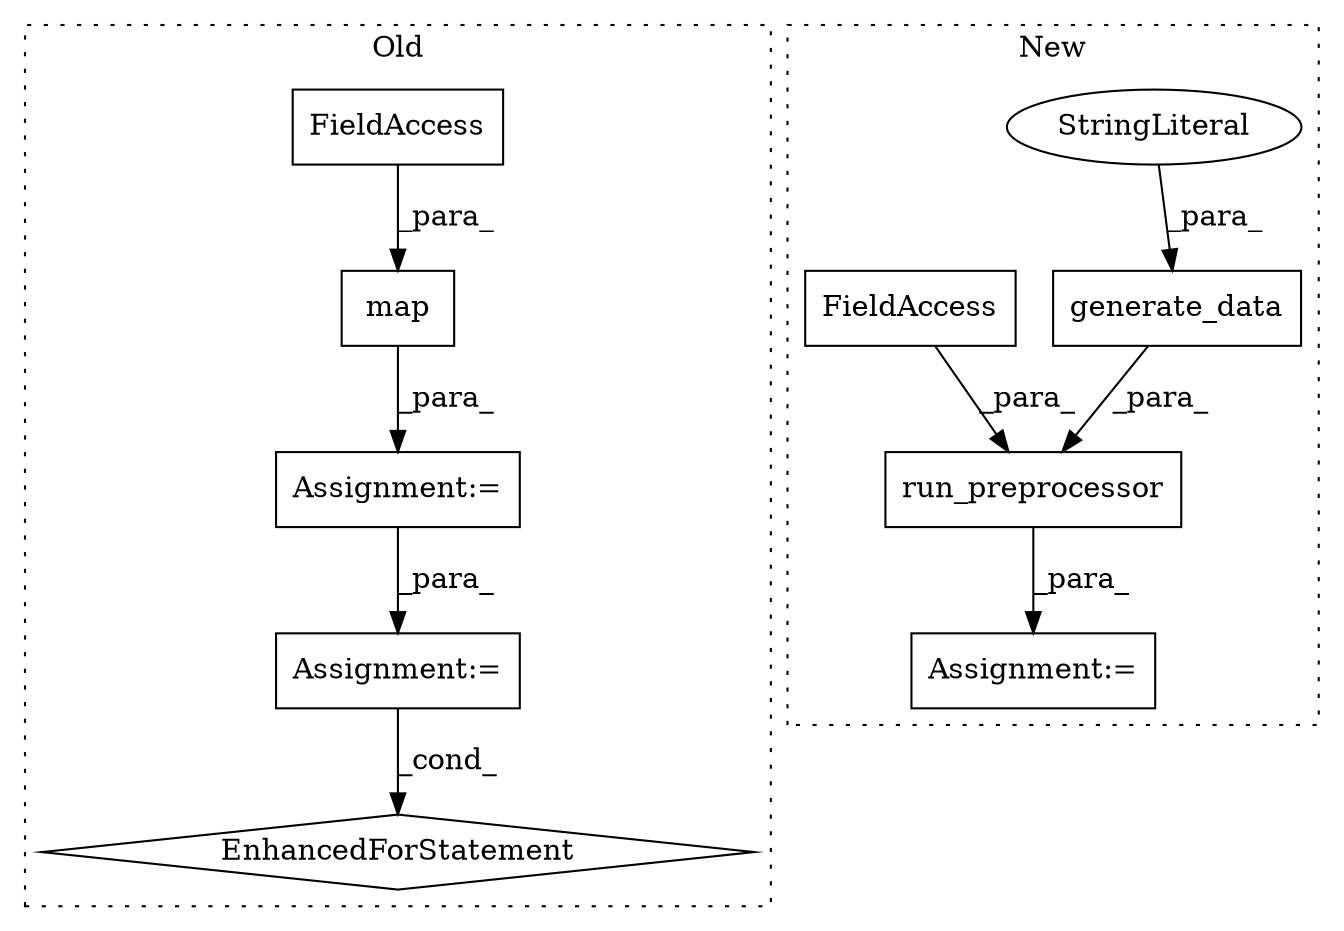 digraph G {
subgraph cluster0 {
1 [label="map" a="32" s="2730,2742" l="4,1" shape="box"];
6 [label="FieldAccess" a="22" s="2734" l="8" shape="box"];
8 [label="Assignment:=" a="7" s="2721" l="1" shape="box"];
9 [label="EnhancedForStatement" a="70" s="2749,2821" l="53,2" shape="diamond"];
10 [label="Assignment:=" a="7" s="2749,2821" l="53,2" shape="box"];
label = "Old";
style="dotted";
}
subgraph cluster1 {
2 [label="generate_data" a="32" s="2138,2161" l="14,1" shape="box"];
3 [label="StringLiteral" a="45" s="2152" l="9" shape="ellipse"];
4 [label="run_preprocessor" a="32" s="2073,2179" l="17,1" shape="box"];
5 [label="FieldAccess" a="22" s="2163" l="16" shape="box"];
7 [label="Assignment:=" a="7" s="2072" l="1" shape="box"];
label = "New";
style="dotted";
}
1 -> 8 [label="_para_"];
2 -> 4 [label="_para_"];
3 -> 2 [label="_para_"];
4 -> 7 [label="_para_"];
5 -> 4 [label="_para_"];
6 -> 1 [label="_para_"];
8 -> 10 [label="_para_"];
10 -> 9 [label="_cond_"];
}